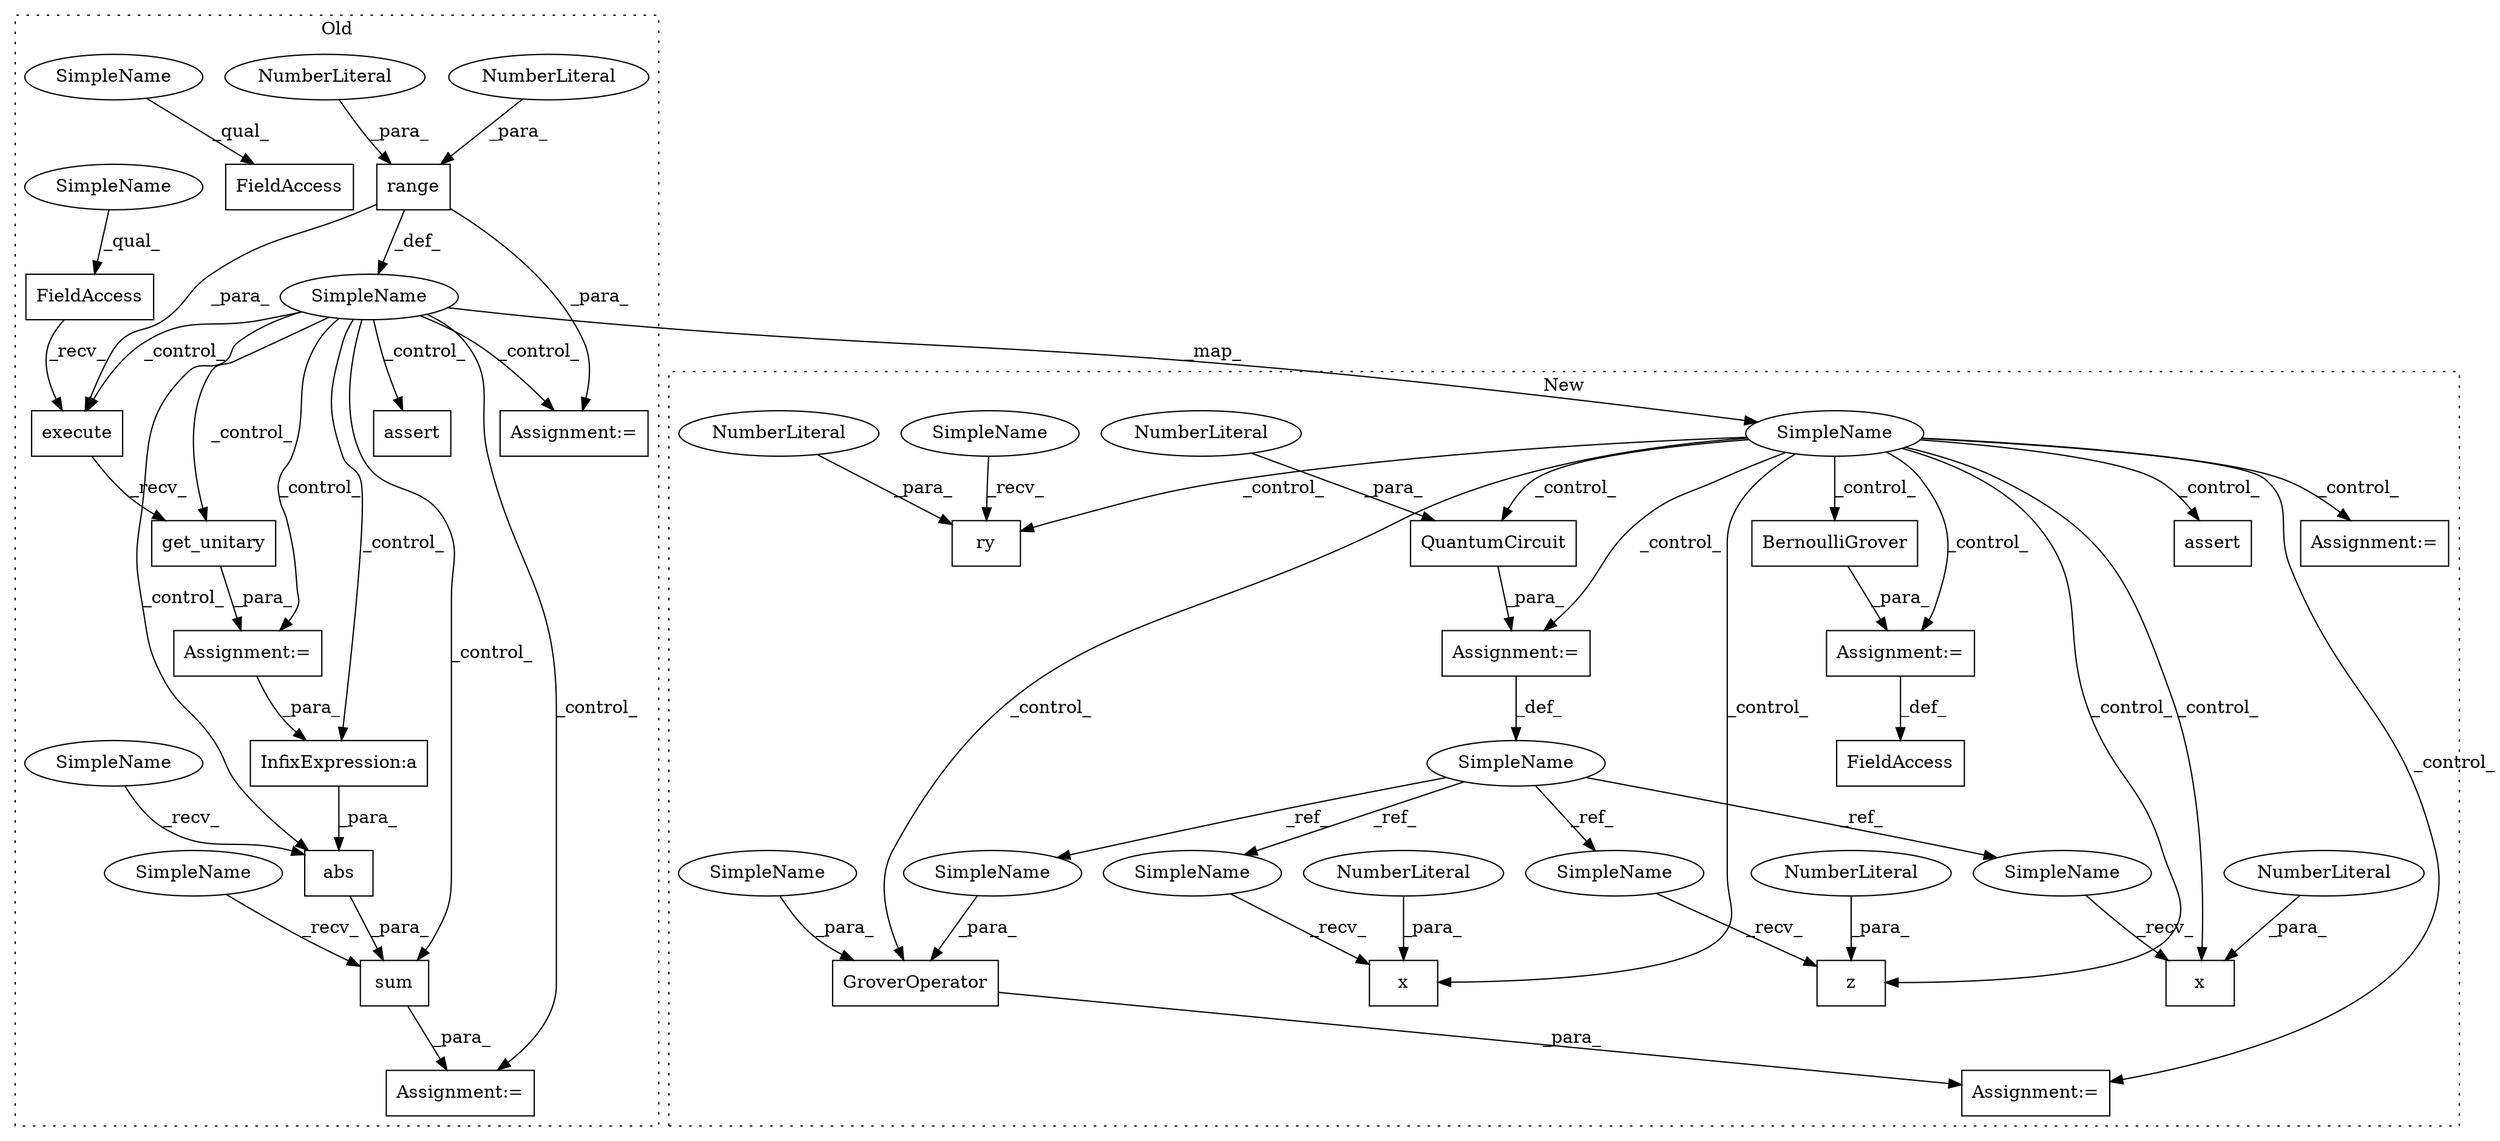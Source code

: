 digraph G {
subgraph cluster0 {
1 [label="execute" a="32" s="6721,6743" l="8,1" shape="box"];
4 [label="SimpleName" a="42" s="5417" l="1" shape="ellipse"];
6 [label="get_unitary" a="32" s="6745" l="13" shape="box"];
7 [label="range" a="32" s="5421,5430" l="6,1" shape="box"];
9 [label="sum" a="32" s="6777,6825" l="4,1" shape="box"];
10 [label="FieldAccess" a="22" s="6707" l="13" shape="box"];
13 [label="assert" a="32" s="6839,6863" l="18,1" shape="box"];
15 [label="InfixExpression:a" a="27" s="6805" l="3" shape="box"];
16 [label="NumberLiteral" a="34" s="5429" l="1" shape="ellipse"];
17 [label="NumberLiteral" a="34" s="5427" l="1" shape="ellipse"];
19 [label="abs" a="32" s="6787,6824" l="4,1" shape="box"];
20 [label="FieldAccess" a="22" s="6589" l="13" shape="box"];
21 [label="Assignment:=" a="7" s="6706" l="1" shape="box"];
33 [label="Assignment:=" a="7" s="6770" l="1" shape="box"];
35 [label="Assignment:=" a="7" s="5891" l="1" shape="box"];
42 [label="SimpleName" a="42" s="6589" l="4" shape="ellipse"];
43 [label="SimpleName" a="42" s="6707" l="4" shape="ellipse"];
44 [label="SimpleName" a="42" s="6781" l="5" shape="ellipse"];
45 [label="SimpleName" a="42" s="6771" l="5" shape="ellipse"];
label = "Old";
style="dotted";
}
subgraph cluster1 {
2 [label="BernoulliGrover" a="32" s="4166,4186" l="16,1" shape="box"];
3 [label="SimpleName" a="42" s="3685" l="1" shape="ellipse"];
5 [label="Assignment:=" a="7" s="4587" l="1" shape="box"];
8 [label="ry" a="32" s="4557,4567" l="3,1" shape="box"];
11 [label="assert" a="32" s="5003,5057" l="12,1" shape="box"];
12 [label="FieldAccess" a="22" s="4146" l="19" shape="box"];
14 [label="QuantumCircuit" a="32" s="4404,4420" l="15,1" shape="box"];
18 [label="NumberLiteral" a="34" s="4566" l="1" shape="ellipse"];
22 [label="Assignment:=" a="7" s="3908" l="1" shape="box"];
23 [label="GroverOperator" a="32" s="4588,4627" l="15,1" shape="box"];
24 [label="SimpleName" a="42" s="4397" l="6" shape="ellipse"];
25 [label="x" a="32" s="4480,4483" l="2,1" shape="box"];
26 [label="NumberLiteral" a="34" s="4482" l="1" shape="ellipse"];
27 [label="NumberLiteral" a="34" s="4419" l="1" shape="ellipse"];
28 [label="x" a="32" s="4438,4441" l="2,1" shape="box"];
29 [label="NumberLiteral" a="34" s="4440" l="1" shape="ellipse"];
30 [label="z" a="32" s="4459,4462" l="2,1" shape="box"];
31 [label="NumberLiteral" a="34" s="4461" l="1" shape="ellipse"];
32 [label="Assignment:=" a="7" s="4403" l="1" shape="box"];
34 [label="Assignment:=" a="7" s="4165" l="1" shape="box"];
36 [label="SimpleName" a="42" s="4610" l="17" shape="ellipse"];
37 [label="SimpleName" a="42" s="4539" l="17" shape="ellipse"];
38 [label="SimpleName" a="42" s="4431" l="6" shape="ellipse"];
39 [label="SimpleName" a="42" s="4473" l="6" shape="ellipse"];
40 [label="SimpleName" a="42" s="4603" l="6" shape="ellipse"];
41 [label="SimpleName" a="42" s="4452" l="6" shape="ellipse"];
label = "New";
style="dotted";
}
1 -> 6 [label="_recv_"];
2 -> 34 [label="_para_"];
3 -> 8 [label="_control_"];
3 -> 5 [label="_control_"];
3 -> 30 [label="_control_"];
3 -> 34 [label="_control_"];
3 -> 23 [label="_control_"];
3 -> 25 [label="_control_"];
3 -> 11 [label="_control_"];
3 -> 28 [label="_control_"];
3 -> 14 [label="_control_"];
3 -> 2 [label="_control_"];
3 -> 22 [label="_control_"];
3 -> 32 [label="_control_"];
4 -> 1 [label="_control_"];
4 -> 15 [label="_control_"];
4 -> 35 [label="_control_"];
4 -> 21 [label="_control_"];
4 -> 33 [label="_control_"];
4 -> 9 [label="_control_"];
4 -> 19 [label="_control_"];
4 -> 6 [label="_control_"];
4 -> 3 [label="_map_"];
4 -> 13 [label="_control_"];
6 -> 21 [label="_para_"];
7 -> 35 [label="_para_"];
7 -> 4 [label="_def_"];
7 -> 1 [label="_para_"];
9 -> 33 [label="_para_"];
10 -> 1 [label="_recv_"];
14 -> 32 [label="_para_"];
15 -> 19 [label="_para_"];
16 -> 7 [label="_para_"];
17 -> 7 [label="_para_"];
18 -> 8 [label="_para_"];
19 -> 9 [label="_para_"];
21 -> 15 [label="_para_"];
23 -> 5 [label="_para_"];
24 -> 38 [label="_ref_"];
24 -> 40 [label="_ref_"];
24 -> 41 [label="_ref_"];
24 -> 39 [label="_ref_"];
26 -> 25 [label="_para_"];
27 -> 14 [label="_para_"];
29 -> 28 [label="_para_"];
31 -> 30 [label="_para_"];
32 -> 24 [label="_def_"];
34 -> 12 [label="_def_"];
36 -> 23 [label="_para_"];
37 -> 8 [label="_recv_"];
38 -> 28 [label="_recv_"];
39 -> 25 [label="_recv_"];
40 -> 23 [label="_para_"];
41 -> 30 [label="_recv_"];
42 -> 20 [label="_qual_"];
43 -> 10 [label="_qual_"];
44 -> 19 [label="_recv_"];
45 -> 9 [label="_recv_"];
}